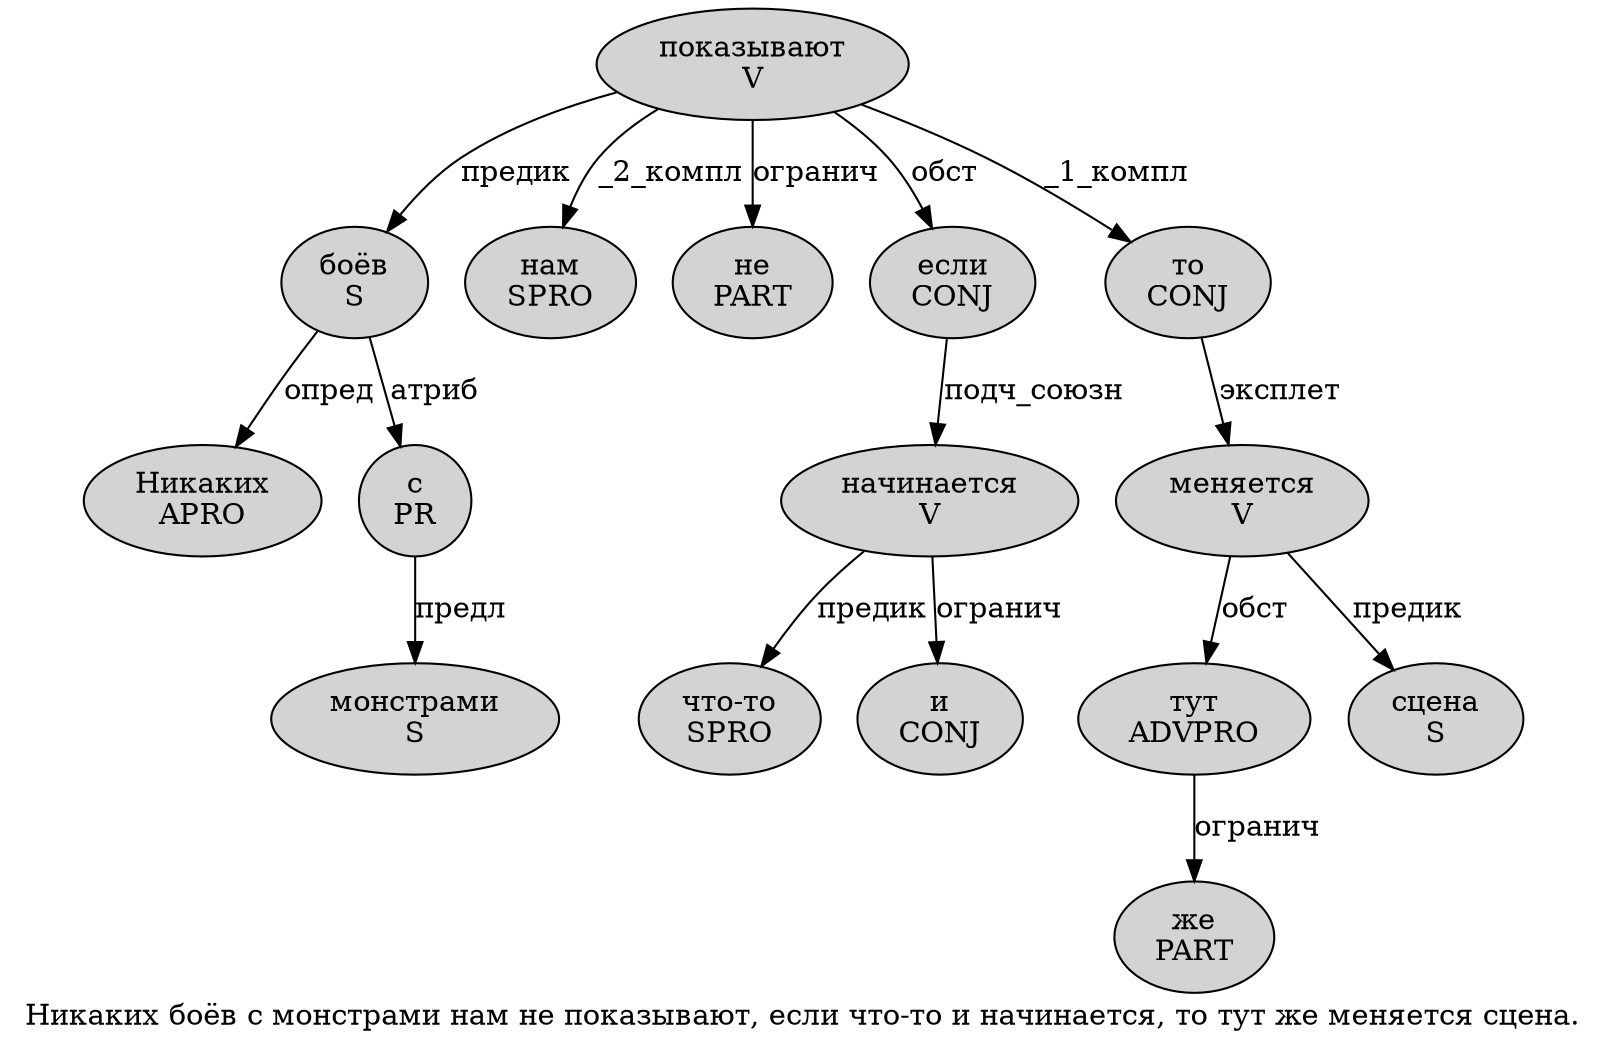 digraph SENTENCE_4737 {
	graph [label="Никаких боёв с монстрами нам не показывают, если что-то и начинается, то тут же меняется сцена."]
	node [style=filled]
		0 [label="Никаких
APRO" color="" fillcolor=lightgray penwidth=1 shape=ellipse]
		1 [label="боёв
S" color="" fillcolor=lightgray penwidth=1 shape=ellipse]
		2 [label="с
PR" color="" fillcolor=lightgray penwidth=1 shape=ellipse]
		3 [label="монстрами
S" color="" fillcolor=lightgray penwidth=1 shape=ellipse]
		4 [label="нам
SPRO" color="" fillcolor=lightgray penwidth=1 shape=ellipse]
		5 [label="не
PART" color="" fillcolor=lightgray penwidth=1 shape=ellipse]
		6 [label="показывают
V" color="" fillcolor=lightgray penwidth=1 shape=ellipse]
		8 [label="если
CONJ" color="" fillcolor=lightgray penwidth=1 shape=ellipse]
		9 [label="что-то
SPRO" color="" fillcolor=lightgray penwidth=1 shape=ellipse]
		10 [label="и
CONJ" color="" fillcolor=lightgray penwidth=1 shape=ellipse]
		11 [label="начинается
V" color="" fillcolor=lightgray penwidth=1 shape=ellipse]
		13 [label="то
CONJ" color="" fillcolor=lightgray penwidth=1 shape=ellipse]
		14 [label="тут
ADVPRO" color="" fillcolor=lightgray penwidth=1 shape=ellipse]
		15 [label="же
PART" color="" fillcolor=lightgray penwidth=1 shape=ellipse]
		16 [label="меняется
V" color="" fillcolor=lightgray penwidth=1 shape=ellipse]
		17 [label="сцена
S" color="" fillcolor=lightgray penwidth=1 shape=ellipse]
			8 -> 11 [label="подч_союзн"]
			6 -> 1 [label="предик"]
			6 -> 4 [label="_2_компл"]
			6 -> 5 [label="огранич"]
			6 -> 8 [label="обст"]
			6 -> 13 [label="_1_компл"]
			1 -> 0 [label="опред"]
			1 -> 2 [label="атриб"]
			16 -> 14 [label="обст"]
			16 -> 17 [label="предик"]
			11 -> 9 [label="предик"]
			11 -> 10 [label="огранич"]
			13 -> 16 [label="эксплет"]
			2 -> 3 [label="предл"]
			14 -> 15 [label="огранич"]
}